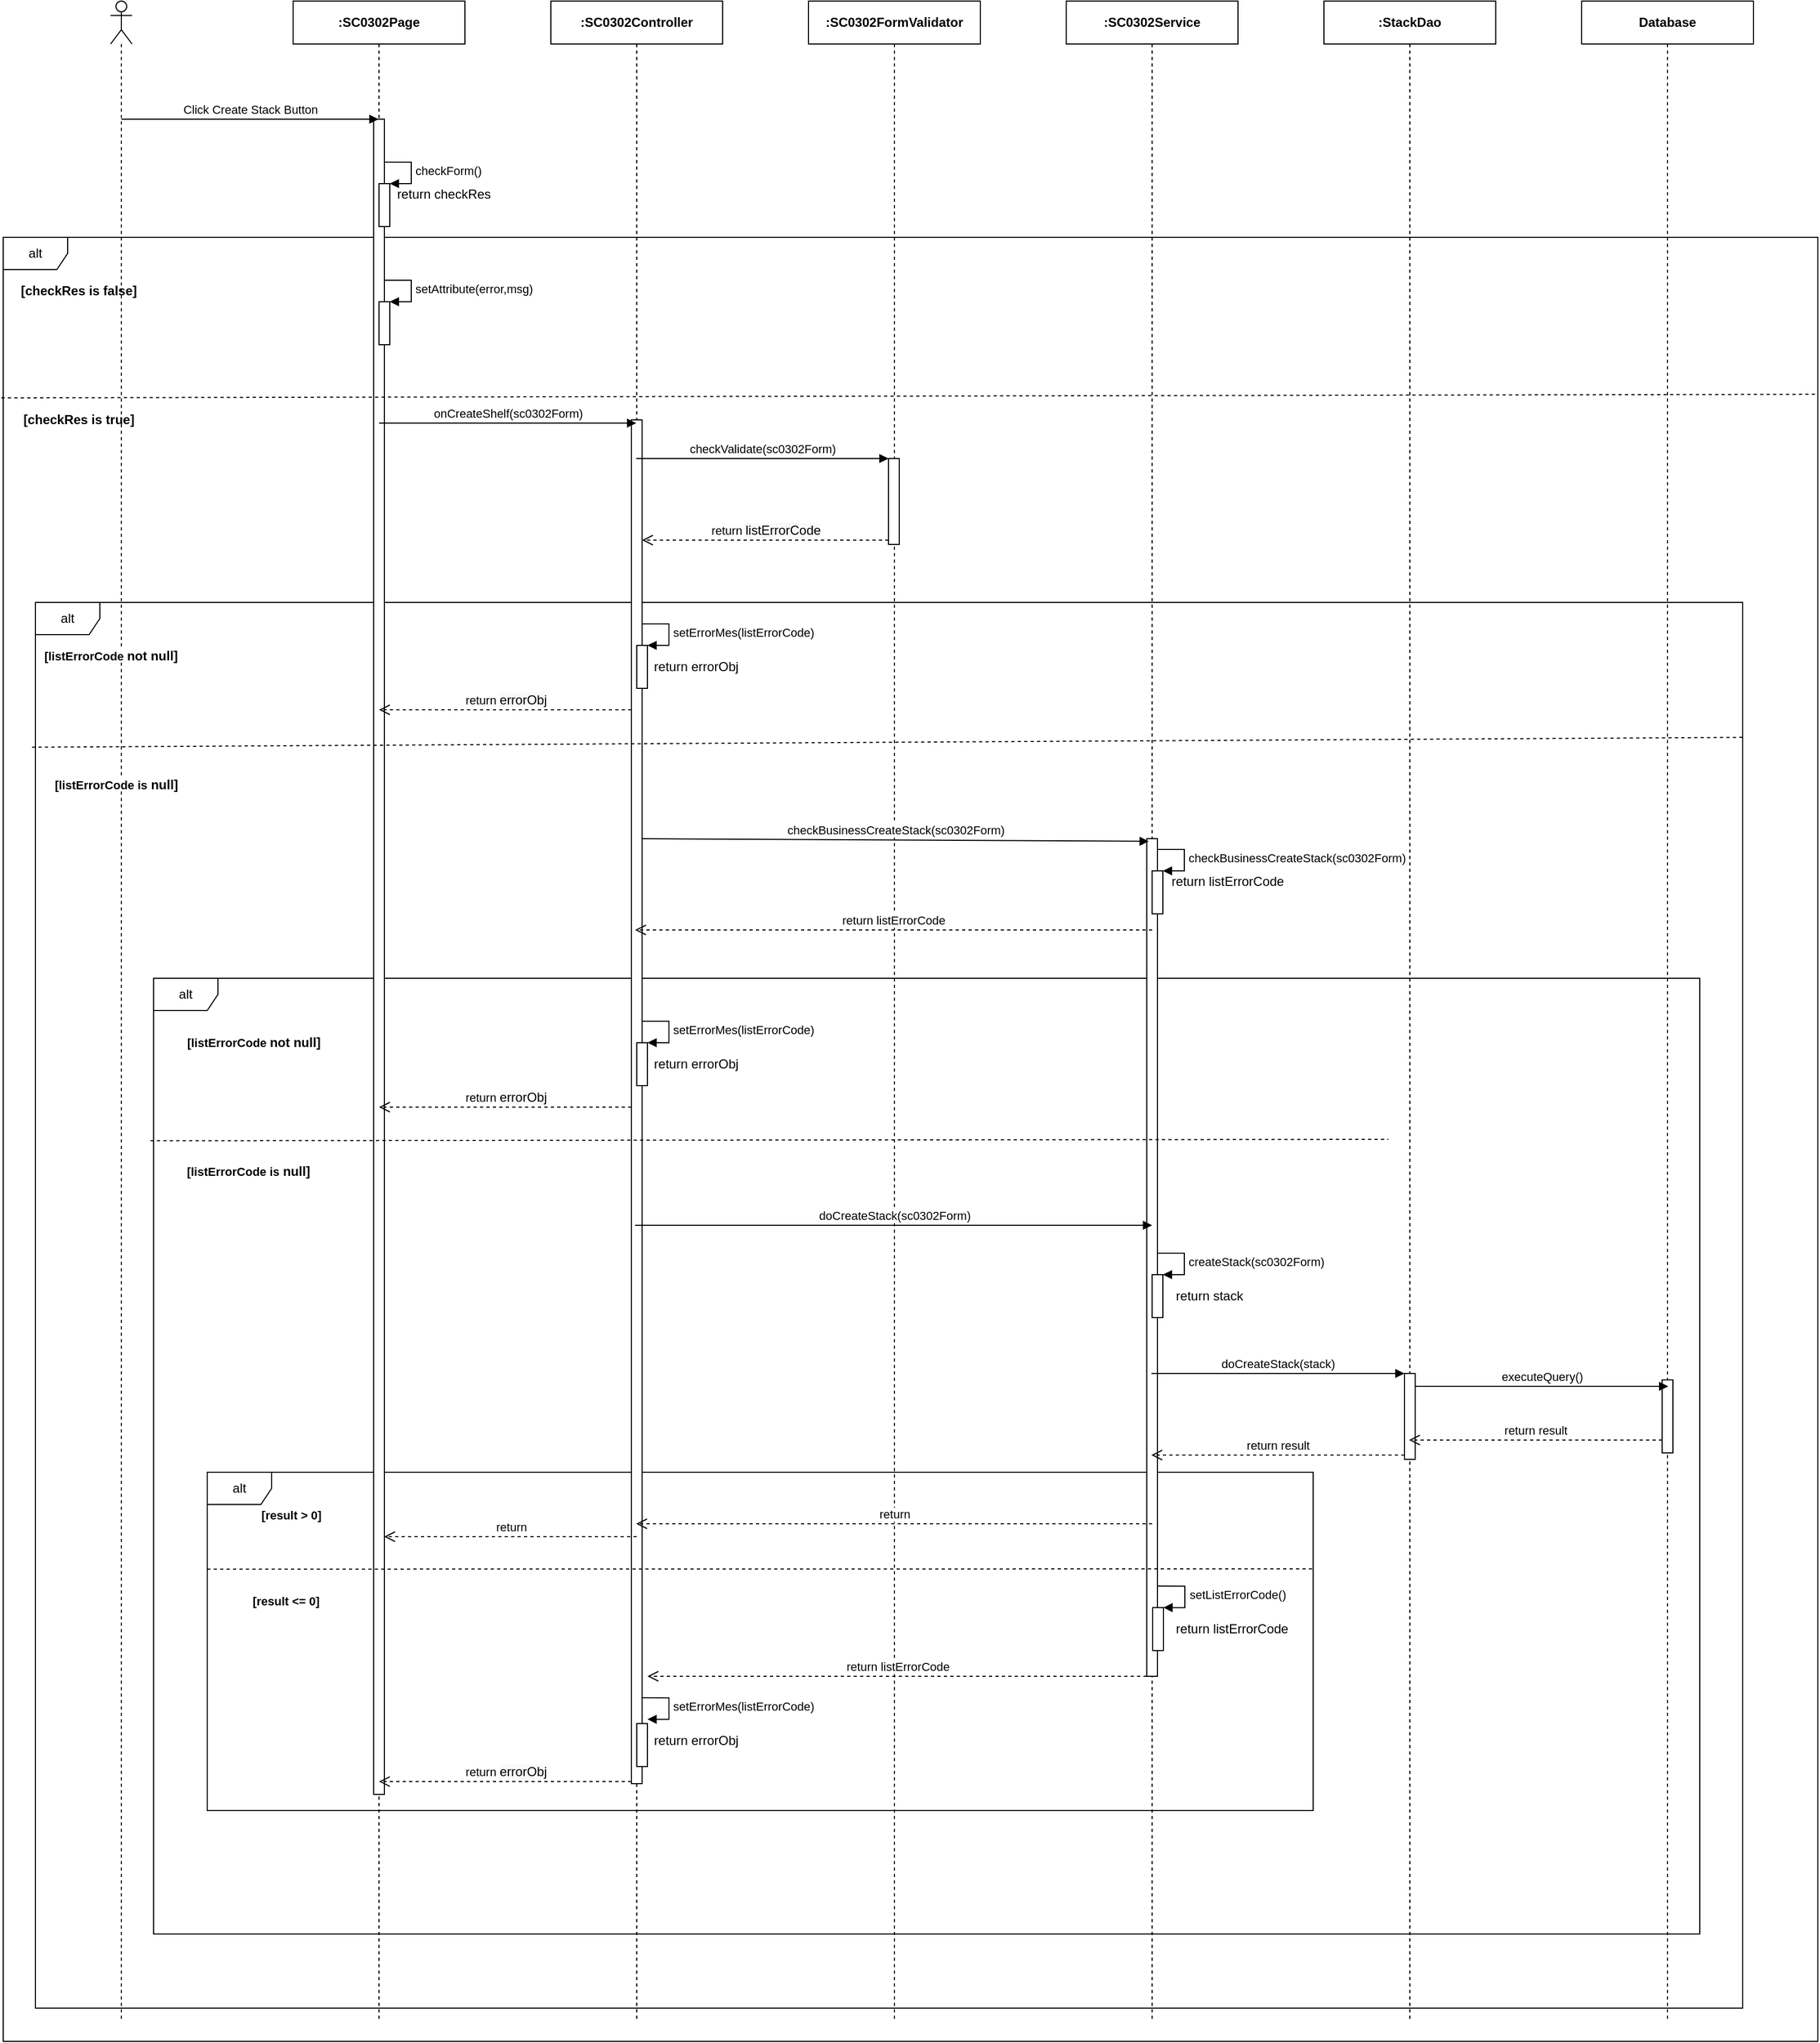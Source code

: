<mxfile version="14.4.3" type="device" pages="2"><diagram id="wXQe2qPIMzmAKq0H1JeN" name="Ev02"><mxGraphModel dx="1346" dy="748" grid="1" gridSize="10" guides="1" tooltips="1" connect="1" arrows="1" fold="1" page="1" pageScale="1" pageWidth="850" pageHeight="1100" math="0" shadow="0"><root><mxCell id="0"/><mxCell id="1" parent="0"/><mxCell id="6MAARHKBUvP7tZJBkf5K-1" value="alt" style="shape=umlFrame;whiteSpace=wrap;html=1;" parent="1" vertex="1"><mxGeometry x="210" y="300" width="1690" height="1680" as="geometry"/></mxCell><mxCell id="6MAARHKBUvP7tZJBkf5K-2" value="alt" style="shape=umlFrame;whiteSpace=wrap;html=1;" parent="1" vertex="1"><mxGeometry x="240" y="640" width="1590" height="1309" as="geometry"/></mxCell><mxCell id="m1iitjwekimn6_6jetaQ-8" value="alt" style="shape=umlFrame;whiteSpace=wrap;html=1;" parent="1" vertex="1"><mxGeometry x="400" y="1450" width="1030" height="315.06" as="geometry"/></mxCell><mxCell id="m1iitjwekimn6_6jetaQ-2" value="alt" style="shape=umlFrame;whiteSpace=wrap;html=1;" parent="1" vertex="1"><mxGeometry x="350" y="990" width="1440" height="890" as="geometry"/></mxCell><mxCell id="6MAARHKBUvP7tZJBkf5K-3" value="" style="shape=umlLifeline;participant=umlActor;perimeter=lifelinePerimeter;whiteSpace=wrap;html=1;container=1;collapsible=0;recursiveResize=0;verticalAlign=top;spacingTop=36;outlineConnect=0;" parent="1" vertex="1"><mxGeometry x="310" y="80" width="20" height="1880" as="geometry"/></mxCell><mxCell id="6MAARHKBUvP7tZJBkf5K-4" value="&lt;b&gt;:SC0302Page&lt;/b&gt;" style="shape=umlLifeline;perimeter=lifelinePerimeter;whiteSpace=wrap;html=1;container=1;collapsible=0;recursiveResize=0;outlineConnect=0;" parent="1" vertex="1"><mxGeometry x="480" y="80" width="160" height="1880" as="geometry"/></mxCell><mxCell id="6MAARHKBUvP7tZJBkf5K-5" value="" style="html=1;points=[];perimeter=orthogonalPerimeter;" parent="6MAARHKBUvP7tZJBkf5K-4" vertex="1"><mxGeometry x="75" y="110" width="10" height="1560" as="geometry"/></mxCell><mxCell id="6MAARHKBUvP7tZJBkf5K-6" value="&lt;b&gt;:StackDao&lt;/b&gt;" style="shape=umlLifeline;perimeter=lifelinePerimeter;whiteSpace=wrap;html=1;container=1;collapsible=0;recursiveResize=0;outlineConnect=0;" parent="1" vertex="1"><mxGeometry x="1440" y="80" width="160" height="1880" as="geometry"/></mxCell><mxCell id="6MAARHKBUvP7tZJBkf5K-7" value="&lt;b&gt;:&lt;/b&gt;&lt;b&gt;SC0302&lt;/b&gt;&lt;b&gt;Service&lt;/b&gt;" style="shape=umlLifeline;perimeter=lifelinePerimeter;whiteSpace=wrap;html=1;container=1;collapsible=0;recursiveResize=0;outlineConnect=0;" parent="1" vertex="1"><mxGeometry x="1200" y="80" width="160" height="1880" as="geometry"/></mxCell><mxCell id="6MAARHKBUvP7tZJBkf5K-8" value="" style="html=1;points=[];perimeter=orthogonalPerimeter;" parent="6MAARHKBUvP7tZJBkf5K-7" vertex="1"><mxGeometry x="75" y="780" width="10" height="780" as="geometry"/></mxCell><mxCell id="6MAARHKBUvP7tZJBkf5K-9" value="&lt;b&gt;:SC0302FormValidator&lt;/b&gt;" style="shape=umlLifeline;perimeter=lifelinePerimeter;whiteSpace=wrap;html=1;container=1;collapsible=0;recursiveResize=0;outlineConnect=0;" parent="1" vertex="1"><mxGeometry x="960" y="80" width="160" height="1880" as="geometry"/></mxCell><mxCell id="6MAARHKBUvP7tZJBkf5K-10" value="&lt;b&gt;:SC0302Controller&lt;/b&gt;" style="shape=umlLifeline;perimeter=lifelinePerimeter;whiteSpace=wrap;html=1;container=1;collapsible=0;recursiveResize=0;outlineConnect=0;" parent="1" vertex="1"><mxGeometry x="720" y="80" width="160" height="1880" as="geometry"/></mxCell><mxCell id="6MAARHKBUvP7tZJBkf5K-11" value="" style="html=1;points=[];perimeter=orthogonalPerimeter;" parent="6MAARHKBUvP7tZJBkf5K-10" vertex="1"><mxGeometry x="75" y="390" width="10" height="1270" as="geometry"/></mxCell><mxCell id="6MAARHKBUvP7tZJBkf5K-12" value="Click Create Stack Button" style="html=1;verticalAlign=bottom;endArrow=block;" parent="1" target="6MAARHKBUvP7tZJBkf5K-4" edge="1"><mxGeometry width="80" relative="1" as="geometry"><mxPoint x="320" y="190" as="sourcePoint"/><mxPoint x="400" y="190" as="targetPoint"/></mxGeometry></mxCell><mxCell id="6MAARHKBUvP7tZJBkf5K-13" value="onCreateShelf(sc0302Form)" style="html=1;verticalAlign=bottom;endArrow=block;" parent="1" edge="1"><mxGeometry width="80" relative="1" as="geometry"><mxPoint x="560" y="473.0" as="sourcePoint"/><mxPoint x="799.5" y="473.0" as="targetPoint"/></mxGeometry></mxCell><mxCell id="6MAARHKBUvP7tZJBkf5K-14" value="" style="html=1;points=[];perimeter=orthogonalPerimeter;" parent="1" vertex="1"><mxGeometry x="1034.5" y="506" width="10" height="80" as="geometry"/></mxCell><mxCell id="6MAARHKBUvP7tZJBkf5K-15" value="checkValidate(sc0302Form)" style="html=1;verticalAlign=bottom;endArrow=block;entryX=0;entryY=0;" parent="1" target="6MAARHKBUvP7tZJBkf5K-14" edge="1"><mxGeometry relative="1" as="geometry"><mxPoint x="799.5" y="506" as="sourcePoint"/></mxGeometry></mxCell><mxCell id="6MAARHKBUvP7tZJBkf5K-16" value="return&amp;nbsp;&lt;span style=&quot;font-size: 12px ; background-color: rgb(248 , 249 , 250)&quot;&gt;listErrorCode&lt;/span&gt;" style="html=1;verticalAlign=bottom;endArrow=open;dashed=1;endSize=8;exitX=0;exitY=0.95;" parent="1" source="6MAARHKBUvP7tZJBkf5K-14" edge="1"><mxGeometry relative="1" as="geometry"><mxPoint x="805" y="582" as="targetPoint"/></mxGeometry></mxCell><mxCell id="6MAARHKBUvP7tZJBkf5K-17" value="&lt;b&gt;&lt;span style=&quot;font-size: 11px ; background-color: rgb(255 , 255 , 255)&quot;&gt;[listErrorCode&amp;nbsp;&lt;/span&gt;not null]&lt;/b&gt;" style="text;html=1;align=center;verticalAlign=middle;resizable=0;points=[];autosize=1;" parent="1" vertex="1"><mxGeometry x="240" y="680" width="140" height="20" as="geometry"/></mxCell><mxCell id="6MAARHKBUvP7tZJBkf5K-18" value="" style="html=1;points=[];perimeter=orthogonalPerimeter;" parent="1" vertex="1"><mxGeometry x="800" y="680" width="10" height="40" as="geometry"/></mxCell><mxCell id="6MAARHKBUvP7tZJBkf5K-19" value="setErrorMes(listErrorCode)&lt;span style=&quot;color: rgba(0 , 0 , 0 , 0) ; font-family: monospace ; font-size: 0px ; background-color: rgb(248 , 249 , 250)&quot;&gt;%3CmxGraphModel%3E%3Croot%3E%3CmxCell%20id%3D%220%22%2F%3E%3CmxCell%20id%3D%221%22%20parent%3D%220%22%2F%3E%3CmxCell%20id%3D%222%22%20value%3D%22return%20errorObj%22%20style%3D%22text%3Bhtml%3D1%3Balign%3Dcenter%3BverticalAlign%3Dmiddle%3Bresizable%3D0%3Bpoints%3D%5B%5D%3Bautosize%3D1%3B%22%20vertex%3D%221%22%20parent%3D%221%22%3E%3CmxGeometry%20x%3D%22810%22%20y%3D%22564.41%22%20width%3D%2290%22%20height%3D%2220%22%20as%3D%22geometry%22%2F%3E%3C%2FmxCell%3E%3C%2Froot%3E%3C%2FmxGraphModel%3E&lt;/span&gt;" style="edgeStyle=orthogonalEdgeStyle;html=1;align=left;spacingLeft=2;endArrow=block;rounded=0;entryX=1;entryY=0;" parent="1" target="6MAARHKBUvP7tZJBkf5K-18" edge="1"><mxGeometry relative="1" as="geometry"><mxPoint x="805" y="660" as="sourcePoint"/><Array as="points"><mxPoint x="830" y="660"/></Array></mxGeometry></mxCell><mxCell id="6MAARHKBUvP7tZJBkf5K-20" value="return&amp;nbsp;&lt;span style=&quot;font-size: 12px ; background-color: rgb(248 , 249 , 250)&quot;&gt;errorObj&lt;/span&gt;" style="html=1;verticalAlign=bottom;endArrow=open;dashed=1;endSize=8;" parent="1" edge="1"><mxGeometry relative="1" as="geometry"><mxPoint x="795" y="740.0" as="sourcePoint"/><mxPoint x="560" y="740.0" as="targetPoint"/></mxGeometry></mxCell><mxCell id="6MAARHKBUvP7tZJBkf5K-21" value="checkBusinessCreateStack(sc0302Form)" style="html=1;verticalAlign=bottom;endArrow=block;entryX=0.188;entryY=0.015;entryDx=0;entryDy=0;entryPerimeter=0;" parent="1" edge="1"><mxGeometry relative="1" as="geometry"><mxPoint x="805" y="860.0" as="sourcePoint"/><mxPoint x="1276.88" y="862.45" as="targetPoint"/></mxGeometry></mxCell><mxCell id="6MAARHKBUvP7tZJBkf5K-22" value="return listErrorCode" style="html=1;verticalAlign=bottom;endArrow=open;dashed=1;endSize=8;" parent="1" edge="1"><mxGeometry relative="1" as="geometry"><mxPoint x="798.5" y="945" as="targetPoint"/><mxPoint x="1280" y="945" as="sourcePoint"/></mxGeometry></mxCell><mxCell id="6MAARHKBUvP7tZJBkf5K-28" value="doCreateStack(sc0302Form)" style="html=1;verticalAlign=bottom;endArrow=block;" parent="1" edge="1"><mxGeometry relative="1" as="geometry"><mxPoint x="798.5" y="1220" as="sourcePoint"/><mxPoint x="1280" y="1220" as="targetPoint"/></mxGeometry></mxCell><mxCell id="6MAARHKBUvP7tZJBkf5K-30" value="" style="html=1;points=[];perimeter=orthogonalPerimeter;" parent="1" vertex="1"><mxGeometry x="1280" y="890" width="10" height="40" as="geometry"/></mxCell><mxCell id="6MAARHKBUvP7tZJBkf5K-31" value="&lt;span style=&quot;text-align: center&quot;&gt;checkBusinessCreateStack(sc0302Form)&lt;/span&gt;" style="edgeStyle=orthogonalEdgeStyle;html=1;align=left;spacingLeft=2;endArrow=block;rounded=0;entryX=1;entryY=0;" parent="1" target="6MAARHKBUvP7tZJBkf5K-30" edge="1"><mxGeometry relative="1" as="geometry"><mxPoint x="1285" y="870" as="sourcePoint"/><Array as="points"><mxPoint x="1310" y="870"/></Array></mxGeometry></mxCell><mxCell id="6MAARHKBUvP7tZJBkf5K-32" value="return listErrorCode" style="text;html=1;align=center;verticalAlign=middle;resizable=0;points=[];autosize=1;" parent="1" vertex="1"><mxGeometry x="1290" y="890" width="120" height="20" as="geometry"/></mxCell><mxCell id="6MAARHKBUvP7tZJBkf5K-33" value="" style="html=1;points=[];perimeter=orthogonalPerimeter;" parent="1" vertex="1"><mxGeometry x="1280" y="1266" width="10" height="40" as="geometry"/></mxCell><mxCell id="6MAARHKBUvP7tZJBkf5K-34" value="create&lt;span style=&quot;text-align: center&quot;&gt;Stack(sc0302Form)&lt;/span&gt;" style="edgeStyle=orthogonalEdgeStyle;html=1;align=left;spacingLeft=2;endArrow=block;rounded=0;entryX=1;entryY=0;" parent="1" target="6MAARHKBUvP7tZJBkf5K-33" edge="1"><mxGeometry relative="1" as="geometry"><mxPoint x="1285" y="1246" as="sourcePoint"/><Array as="points"><mxPoint x="1310" y="1246"/></Array></mxGeometry></mxCell><mxCell id="6MAARHKBUvP7tZJBkf5K-35" value="return stack" style="text;html=1;align=center;verticalAlign=middle;resizable=0;points=[];autosize=1;" parent="1" vertex="1"><mxGeometry x="1293" y="1276" width="80" height="20" as="geometry"/></mxCell><mxCell id="6MAARHKBUvP7tZJBkf5K-36" value="" style="html=1;points=[];perimeter=orthogonalPerimeter;" parent="1" vertex="1"><mxGeometry x="1515" y="1358" width="10" height="80" as="geometry"/></mxCell><mxCell id="6MAARHKBUvP7tZJBkf5K-37" value="doCreateStack(stack)" style="html=1;verticalAlign=bottom;endArrow=block;entryX=0;entryY=0;" parent="1" target="6MAARHKBUvP7tZJBkf5K-36" edge="1"><mxGeometry relative="1" as="geometry"><mxPoint x="1279.324" y="1358" as="sourcePoint"/></mxGeometry></mxCell><mxCell id="6MAARHKBUvP7tZJBkf5K-38" value="return result" style="html=1;verticalAlign=bottom;endArrow=open;dashed=1;endSize=8;exitX=0;exitY=0.95;" parent="1" source="6MAARHKBUvP7tZJBkf5K-36" edge="1"><mxGeometry relative="1" as="geometry"><mxPoint x="1279.324" y="1434.0" as="targetPoint"/></mxGeometry></mxCell><mxCell id="6MAARHKBUvP7tZJBkf5K-40" value="" style="html=1;points=[];perimeter=orthogonalPerimeter;" parent="1" vertex="1"><mxGeometry x="560" y="250" width="10" height="40" as="geometry"/></mxCell><mxCell id="6MAARHKBUvP7tZJBkf5K-41" value="checkForm()" style="edgeStyle=orthogonalEdgeStyle;html=1;align=left;spacingLeft=2;endArrow=block;rounded=0;entryX=1;entryY=0;" parent="1" target="6MAARHKBUvP7tZJBkf5K-40" edge="1"><mxGeometry relative="1" as="geometry"><mxPoint x="565" y="230" as="sourcePoint"/><Array as="points"><mxPoint x="590" y="230"/></Array></mxGeometry></mxCell><mxCell id="6MAARHKBUvP7tZJBkf5K-42" value="return checkRes" style="text;html=1;align=center;verticalAlign=middle;resizable=0;points=[];autosize=1;" parent="1" vertex="1"><mxGeometry x="570" y="250" width="100" height="20" as="geometry"/></mxCell><mxCell id="6MAARHKBUvP7tZJBkf5K-43" value="&lt;b&gt;[checkRes is false]&lt;/b&gt;" style="text;html=1;align=center;verticalAlign=middle;resizable=0;points=[];autosize=1;" parent="1" vertex="1"><mxGeometry x="220" y="340" width="120" height="20" as="geometry"/></mxCell><mxCell id="6MAARHKBUvP7tZJBkf5K-44" value="" style="html=1;points=[];perimeter=orthogonalPerimeter;" parent="1" vertex="1"><mxGeometry x="560" y="360" width="10" height="40" as="geometry"/></mxCell><mxCell id="6MAARHKBUvP7tZJBkf5K-45" value="setAttribute(error,msg)" style="edgeStyle=orthogonalEdgeStyle;html=1;align=left;spacingLeft=2;endArrow=block;rounded=0;entryX=1;entryY=0;" parent="1" target="6MAARHKBUvP7tZJBkf5K-44" edge="1"><mxGeometry relative="1" as="geometry"><mxPoint x="565" y="340" as="sourcePoint"/><Array as="points"><mxPoint x="590" y="340"/></Array></mxGeometry></mxCell><mxCell id="6MAARHKBUvP7tZJBkf5K-47" value="" style="endArrow=none;dashed=1;html=1;entryX=0.999;entryY=0.087;entryDx=0;entryDy=0;entryPerimeter=0;exitX=-0.001;exitY=0.089;exitDx=0;exitDy=0;exitPerimeter=0;" parent="1" source="6MAARHKBUvP7tZJBkf5K-1" edge="1" target="6MAARHKBUvP7tZJBkf5K-1"><mxGeometry width="50" height="50" relative="1" as="geometry"><mxPoint x="330" y="446" as="sourcePoint"/><mxPoint x="1645.64" y="446" as="targetPoint"/></mxGeometry></mxCell><mxCell id="6MAARHKBUvP7tZJBkf5K-48" value="&lt;b&gt;[checkRes is true]&lt;/b&gt;" style="text;html=1;align=center;verticalAlign=middle;resizable=0;points=[];autosize=1;" parent="1" vertex="1"><mxGeometry x="220" y="460" width="120" height="20" as="geometry"/></mxCell><mxCell id="m1iitjwekimn6_6jetaQ-1" value="return errorObj" style="text;html=1;align=center;verticalAlign=middle;resizable=0;points=[];autosize=1;" parent="1" vertex="1"><mxGeometry x="810" y="690" width="90" height="20" as="geometry"/></mxCell><mxCell id="m1iitjwekimn6_6jetaQ-3" value="&lt;b&gt;&lt;span style=&quot;font-size: 11px ; background-color: rgb(255 , 255 , 255)&quot;&gt;[listErrorCode&amp;nbsp;&lt;/span&gt;not null]&lt;/b&gt;" style="text;html=1;align=center;verticalAlign=middle;resizable=0;points=[];autosize=1;" parent="1" vertex="1"><mxGeometry x="373" y="1040" width="140" height="20" as="geometry"/></mxCell><mxCell id="m1iitjwekimn6_6jetaQ-4" value="" style="html=1;points=[];perimeter=orthogonalPerimeter;" parent="1" vertex="1"><mxGeometry x="800" y="1050" width="10" height="40" as="geometry"/></mxCell><mxCell id="m1iitjwekimn6_6jetaQ-5" value="setErrorMes(listErrorCode)&lt;span style=&quot;color: rgba(0 , 0 , 0 , 0) ; font-family: monospace ; font-size: 0px ; background-color: rgb(248 , 249 , 250)&quot;&gt;%3CmxGraphModel%3E%3Croot%3E%3CmxCell%20id%3D%220%22%2F%3E%3CmxCell%20id%3D%221%22%20parent%3D%220%22%2F%3E%3CmxCell%20id%3D%222%22%20value%3D%22return%20errorObj%22%20style%3D%22text%3Bhtml%3D1%3Balign%3Dcenter%3BverticalAlign%3Dmiddle%3Bresizable%3D0%3Bpoints%3D%5B%5D%3Bautosize%3D1%3B%22%20vertex%3D%221%22%20parent%3D%221%22%3E%3CmxGeometry%20x%3D%22810%22%20y%3D%22564.41%22%20width%3D%2290%22%20height%3D%2220%22%20as%3D%22geometry%22%2F%3E%3C%2FmxCell%3E%3C%2Froot%3E%3C%2FmxGraphModel%3E&lt;/span&gt;" style="edgeStyle=orthogonalEdgeStyle;html=1;align=left;spacingLeft=2;endArrow=block;rounded=0;entryX=1;entryY=0;" parent="1" target="m1iitjwekimn6_6jetaQ-4" edge="1"><mxGeometry relative="1" as="geometry"><mxPoint x="805" y="1030" as="sourcePoint"/><Array as="points"><mxPoint x="830" y="1030"/></Array></mxGeometry></mxCell><mxCell id="m1iitjwekimn6_6jetaQ-6" value="return&amp;nbsp;&lt;span style=&quot;font-size: 12px ; background-color: rgb(248 , 249 , 250)&quot;&gt;errorObj&lt;/span&gt;" style="html=1;verticalAlign=bottom;endArrow=open;dashed=1;endSize=8;" parent="1" edge="1"><mxGeometry relative="1" as="geometry"><mxPoint x="795" y="1110.0" as="sourcePoint"/><mxPoint x="560" y="1110.0" as="targetPoint"/></mxGeometry></mxCell><mxCell id="m1iitjwekimn6_6jetaQ-7" value="return errorObj" style="text;html=1;align=center;verticalAlign=middle;resizable=0;points=[];autosize=1;" parent="1" vertex="1"><mxGeometry x="810" y="1060" width="90" height="20" as="geometry"/></mxCell><mxCell id="m1iitjwekimn6_6jetaQ-13" value="" style="html=1;points=[];perimeter=orthogonalPerimeter;" parent="1" vertex="1"><mxGeometry x="800" y="1684.06" width="10" height="40" as="geometry"/></mxCell><mxCell id="m1iitjwekimn6_6jetaQ-14" value="setErrorMes(listErrorCode)" style="edgeStyle=orthogonalEdgeStyle;html=1;align=left;spacingLeft=2;endArrow=block;rounded=0;entryX=1;entryY=0;" parent="1" edge="1"><mxGeometry relative="1" as="geometry"><mxPoint x="805" y="1660.06" as="sourcePoint"/><Array as="points"><mxPoint x="830" y="1660.06"/></Array><mxPoint x="810" y="1680.06" as="targetPoint"/></mxGeometry></mxCell><mxCell id="m1iitjwekimn6_6jetaQ-15" value="return&amp;nbsp;&lt;span style=&quot;font-size: 12px ; background-color: rgb(248 , 249 , 250)&quot;&gt;errorObj&lt;/span&gt;" style="html=1;verticalAlign=bottom;endArrow=open;dashed=1;endSize=8;" parent="1" edge="1"><mxGeometry relative="1" as="geometry"><mxPoint x="795" y="1738.06" as="sourcePoint"/><mxPoint x="560" y="1738.06" as="targetPoint"/></mxGeometry></mxCell><mxCell id="m1iitjwekimn6_6jetaQ-16" value="return errorObj" style="text;html=1;align=center;verticalAlign=middle;resizable=0;points=[];autosize=1;" parent="1" vertex="1"><mxGeometry x="810" y="1690.06" width="90" height="20" as="geometry"/></mxCell><mxCell id="m1iitjwekimn6_6jetaQ-17" value="return" style="html=1;verticalAlign=bottom;endArrow=open;dashed=1;endSize=8;" parent="1" edge="1"><mxGeometry relative="1" as="geometry"><mxPoint x="799.5" y="1498" as="targetPoint"/><mxPoint x="1280" y="1498.0" as="sourcePoint"/></mxGeometry></mxCell><mxCell id="ozFmnBB5qdw1KBIxAIu1-1" value="" style="endArrow=none;dashed=1;html=1;exitX=-0.002;exitY=0.103;exitDx=0;exitDy=0;exitPerimeter=0;entryX=1;entryY=0.096;entryDx=0;entryDy=0;entryPerimeter=0;" parent="1" source="6MAARHKBUvP7tZJBkf5K-2" target="6MAARHKBUvP7tZJBkf5K-2" edge="1"><mxGeometry width="50" height="50" relative="1" as="geometry"><mxPoint x="370" y="781.36" as="sourcePoint"/><mxPoint x="1800" y="765" as="targetPoint"/></mxGeometry></mxCell><mxCell id="hVT3wHsfsx8e_q1Awq7j-1" value="&lt;b&gt;&lt;span style=&quot;font-size: 11px ; background-color: rgb(255 , 255 , 255)&quot;&gt;[listErrorCode is&lt;/span&gt;&amp;nbsp;null]&lt;/b&gt;" style="text;html=1;align=center;verticalAlign=middle;resizable=0;points=[];autosize=1;" parent="1" vertex="1"><mxGeometry x="250" y="800" width="130" height="20" as="geometry"/></mxCell><mxCell id="hVT3wHsfsx8e_q1Awq7j-2" value="" style="endArrow=none;dashed=1;html=1;exitX=-0.002;exitY=0.17;exitDx=0;exitDy=0;exitPerimeter=0;" parent="1" source="m1iitjwekimn6_6jetaQ-2" edge="1"><mxGeometry width="50" height="50" relative="1" as="geometry"><mxPoint x="390" y="1140.23" as="sourcePoint"/><mxPoint x="1500" y="1140" as="targetPoint"/></mxGeometry></mxCell><mxCell id="hVT3wHsfsx8e_q1Awq7j-3" value="&lt;b&gt;&lt;span style=&quot;font-size: 11px ; background-color: rgb(255 , 255 , 255)&quot;&gt;[listErrorCode is&lt;/span&gt;&amp;nbsp;null]&lt;/b&gt;" style="text;html=1;align=center;verticalAlign=middle;resizable=0;points=[];autosize=1;" parent="1" vertex="1"><mxGeometry x="373" y="1160" width="130" height="20" as="geometry"/></mxCell><mxCell id="hVT3wHsfsx8e_q1Awq7j-4" value="" style="endArrow=none;dashed=1;html=1;exitX=0;exitY=0.126;exitDx=0;exitDy=0;exitPerimeter=0;" parent="1" edge="1"><mxGeometry width="50" height="50" relative="1" as="geometry"><mxPoint x="400" y="1540.23" as="sourcePoint"/><mxPoint x="1430" y="1540" as="targetPoint"/></mxGeometry></mxCell><mxCell id="hVT3wHsfsx8e_q1Awq7j-5" value="&lt;span style=&quot;font-size: 11px ; background-color: rgb(255 , 255 , 255)&quot;&gt;&lt;b&gt;[result &amp;gt; 0]&lt;/b&gt;&lt;/span&gt;" style="text;html=1;align=center;verticalAlign=middle;resizable=0;points=[];autosize=1;" parent="1" vertex="1"><mxGeometry x="443" y="1480" width="70" height="20" as="geometry"/></mxCell><mxCell id="hVT3wHsfsx8e_q1Awq7j-6" value="return" style="html=1;verticalAlign=bottom;endArrow=open;dashed=1;endSize=8;" parent="1" edge="1"><mxGeometry relative="1" as="geometry"><mxPoint x="564.75" y="1510" as="targetPoint"/><mxPoint x="800" y="1510" as="sourcePoint"/></mxGeometry></mxCell><mxCell id="hVT3wHsfsx8e_q1Awq7j-7" value="&lt;span style=&quot;font-size: 11px ; background-color: rgb(255 , 255 , 255)&quot;&gt;&lt;b&gt;[result &amp;lt;= 0]&lt;/b&gt;&lt;/span&gt;" style="text;html=1;align=center;verticalAlign=middle;resizable=0;points=[];autosize=1;" parent="1" vertex="1"><mxGeometry x="433" y="1560" width="80" height="20" as="geometry"/></mxCell><mxCell id="hVT3wHsfsx8e_q1Awq7j-10" value="" style="html=1;points=[];perimeter=orthogonalPerimeter;" parent="1" vertex="1"><mxGeometry x="1280.5" y="1576.06" width="10" height="40" as="geometry"/></mxCell><mxCell id="hVT3wHsfsx8e_q1Awq7j-11" value="setListErrorCode()" style="edgeStyle=orthogonalEdgeStyle;html=1;align=left;spacingLeft=2;endArrow=block;rounded=0;entryX=1;entryY=0;" parent="1" target="hVT3wHsfsx8e_q1Awq7j-10" edge="1"><mxGeometry relative="1" as="geometry"><mxPoint x="1285.5" y="1556.06" as="sourcePoint"/><Array as="points"><mxPoint x="1310.5" y="1556.06"/></Array></mxGeometry></mxCell><mxCell id="hVT3wHsfsx8e_q1Awq7j-12" value="return listErrorCode" style="text;html=1;align=center;verticalAlign=middle;resizable=0;points=[];autosize=1;" parent="1" vertex="1"><mxGeometry x="1293.5" y="1586.06" width="120" height="20" as="geometry"/></mxCell><mxCell id="hVT3wHsfsx8e_q1Awq7j-13" value="return listErrorCode" style="html=1;verticalAlign=bottom;endArrow=open;dashed=1;endSize=8;" parent="1" edge="1"><mxGeometry relative="1" as="geometry"><mxPoint x="810" y="1640" as="targetPoint"/><mxPoint x="1275" y="1640" as="sourcePoint"/></mxGeometry></mxCell><mxCell id="HASbPbYOu1BTo9Txi_ct-1" value="&lt;b&gt;Database&lt;/b&gt;" style="shape=umlLifeline;perimeter=lifelinePerimeter;whiteSpace=wrap;html=1;container=1;collapsible=0;recursiveResize=0;outlineConnect=0;" parent="1" vertex="1"><mxGeometry x="1680" y="80" width="160" height="1880" as="geometry"/></mxCell><mxCell id="HASbPbYOu1BTo9Txi_ct-2" value="" style="html=1;points=[];perimeter=orthogonalPerimeter;" parent="1" vertex="1"><mxGeometry x="1755" y="1364" width="10" height="68" as="geometry"/></mxCell><mxCell id="HASbPbYOu1BTo9Txi_ct-3" value="executeQuery()" style="html=1;verticalAlign=bottom;endArrow=block;entryX=0;entryY=0;" parent="1" edge="1"><mxGeometry relative="1" as="geometry"><mxPoint x="1525.004" y="1370" as="sourcePoint"/><mxPoint x="1760.68" y="1370" as="targetPoint"/></mxGeometry></mxCell><mxCell id="HASbPbYOu1BTo9Txi_ct-4" value="return result" style="html=1;verticalAlign=bottom;endArrow=open;dashed=1;endSize=8;exitX=0;exitY=0.95;" parent="1" edge="1"><mxGeometry relative="1" as="geometry"><mxPoint x="1519.324" y="1420.0" as="targetPoint"/><mxPoint x="1755" y="1420" as="sourcePoint"/></mxGeometry></mxCell></root></mxGraphModel></diagram><diagram id="GjDGVbpsjkmMWH882FA1" name="Ev03"><mxGraphModel dx="1346" dy="748" grid="1" gridSize="10" guides="1" tooltips="1" connect="1" arrows="1" fold="1" page="1" pageScale="1" pageWidth="850" pageHeight="1100" math="0" shadow="0"><root><mxCell id="fLJtPV93kK6mRtJFKO3w-0"/><mxCell id="fLJtPV93kK6mRtJFKO3w-1" parent="fLJtPV93kK6mRtJFKO3w-0"/><mxCell id="fLJtPV93kK6mRtJFKO3w-2" value="" style="shape=umlLifeline;participant=umlActor;perimeter=lifelinePerimeter;whiteSpace=wrap;html=1;container=1;collapsible=0;recursiveResize=0;verticalAlign=top;spacingTop=36;outlineConnect=0;" parent="fLJtPV93kK6mRtJFKO3w-1" vertex="1"><mxGeometry x="310" y="80" width="20" height="320" as="geometry"/></mxCell><mxCell id="fLJtPV93kK6mRtJFKO3w-3" value="&lt;b&gt;:SC0302Page&lt;/b&gt;" style="shape=umlLifeline;perimeter=lifelinePerimeter;whiteSpace=wrap;html=1;container=1;collapsible=0;recursiveResize=0;outlineConnect=0;" parent="fLJtPV93kK6mRtJFKO3w-1" vertex="1"><mxGeometry x="480" y="80" width="160" height="320" as="geometry"/></mxCell><mxCell id="fLJtPV93kK6mRtJFKO3w-4" value="" style="html=1;points=[];perimeter=orthogonalPerimeter;" parent="fLJtPV93kK6mRtJFKO3w-3" vertex="1"><mxGeometry x="75" y="110" width="10" height="90" as="geometry"/></mxCell><mxCell id="fLJtPV93kK6mRtJFKO3w-5" value="&lt;b&gt;:SC0300Page&lt;/b&gt;" style="shape=umlLifeline;perimeter=lifelinePerimeter;whiteSpace=wrap;html=1;container=1;collapsible=0;recursiveResize=0;outlineConnect=0;" parent="fLJtPV93kK6mRtJFKO3w-1" vertex="1"><mxGeometry x="720" y="80" width="160" height="320" as="geometry"/></mxCell><mxCell id="fLJtPV93kK6mRtJFKO3w-6" value="Click Button Cancel" style="html=1;verticalAlign=bottom;endArrow=block;" parent="fLJtPV93kK6mRtJFKO3w-1" target="fLJtPV93kK6mRtJFKO3w-3" edge="1"><mxGeometry width="80" relative="1" as="geometry"><mxPoint x="320" y="190" as="sourcePoint"/><mxPoint x="400" y="190" as="targetPoint"/></mxGeometry></mxCell><mxCell id="fLJtPV93kK6mRtJFKO3w-7" value="changeScreen(&quot;SC0300&quot;)" style="html=1;verticalAlign=bottom;endArrow=block;" parent="fLJtPV93kK6mRtJFKO3w-1" edge="1"><mxGeometry width="80" relative="1" as="geometry"><mxPoint x="560" y="279" as="sourcePoint"/><mxPoint x="799.5" y="279" as="targetPoint"/></mxGeometry></mxCell></root></mxGraphModel></diagram></mxfile>